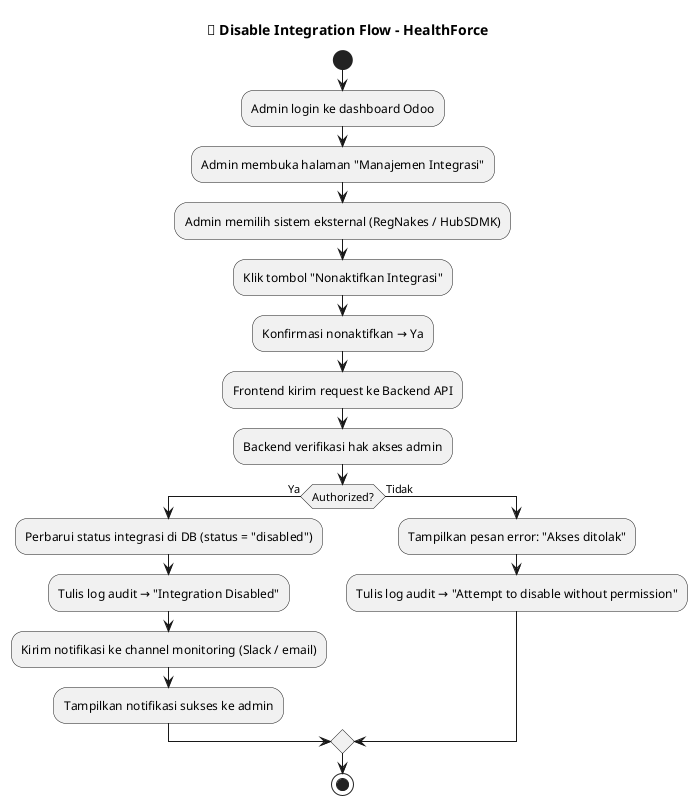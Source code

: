 @startuml disable_integration_flow

title 🔌 Disable Integration Flow - HealthForce

start

:Admin login ke dashboard Odoo;

:Admin membuka halaman "Manajemen Integrasi";

:Admin memilih sistem eksternal (RegNakes / HubSDMK);

:Klik tombol "Nonaktifkan Integrasi";

:Konfirmasi nonaktifkan → Ya;

:Frontend kirim request ke Backend API;

:Backend verifikasi hak akses admin;

if (Authorized?) then (Ya)
  :Perbarui status integrasi di DB (status = "disabled");

  :Tulis log audit → "Integration Disabled";

  :Kirim notifikasi ke channel monitoring (Slack / email);

  :Tampilkan notifikasi sukses ke admin;
else (Tidak)
  :Tampilkan pesan error: "Akses ditolak";
  :Tulis log audit → "Attempt to disable without permission";
endif

stop

@enduml
